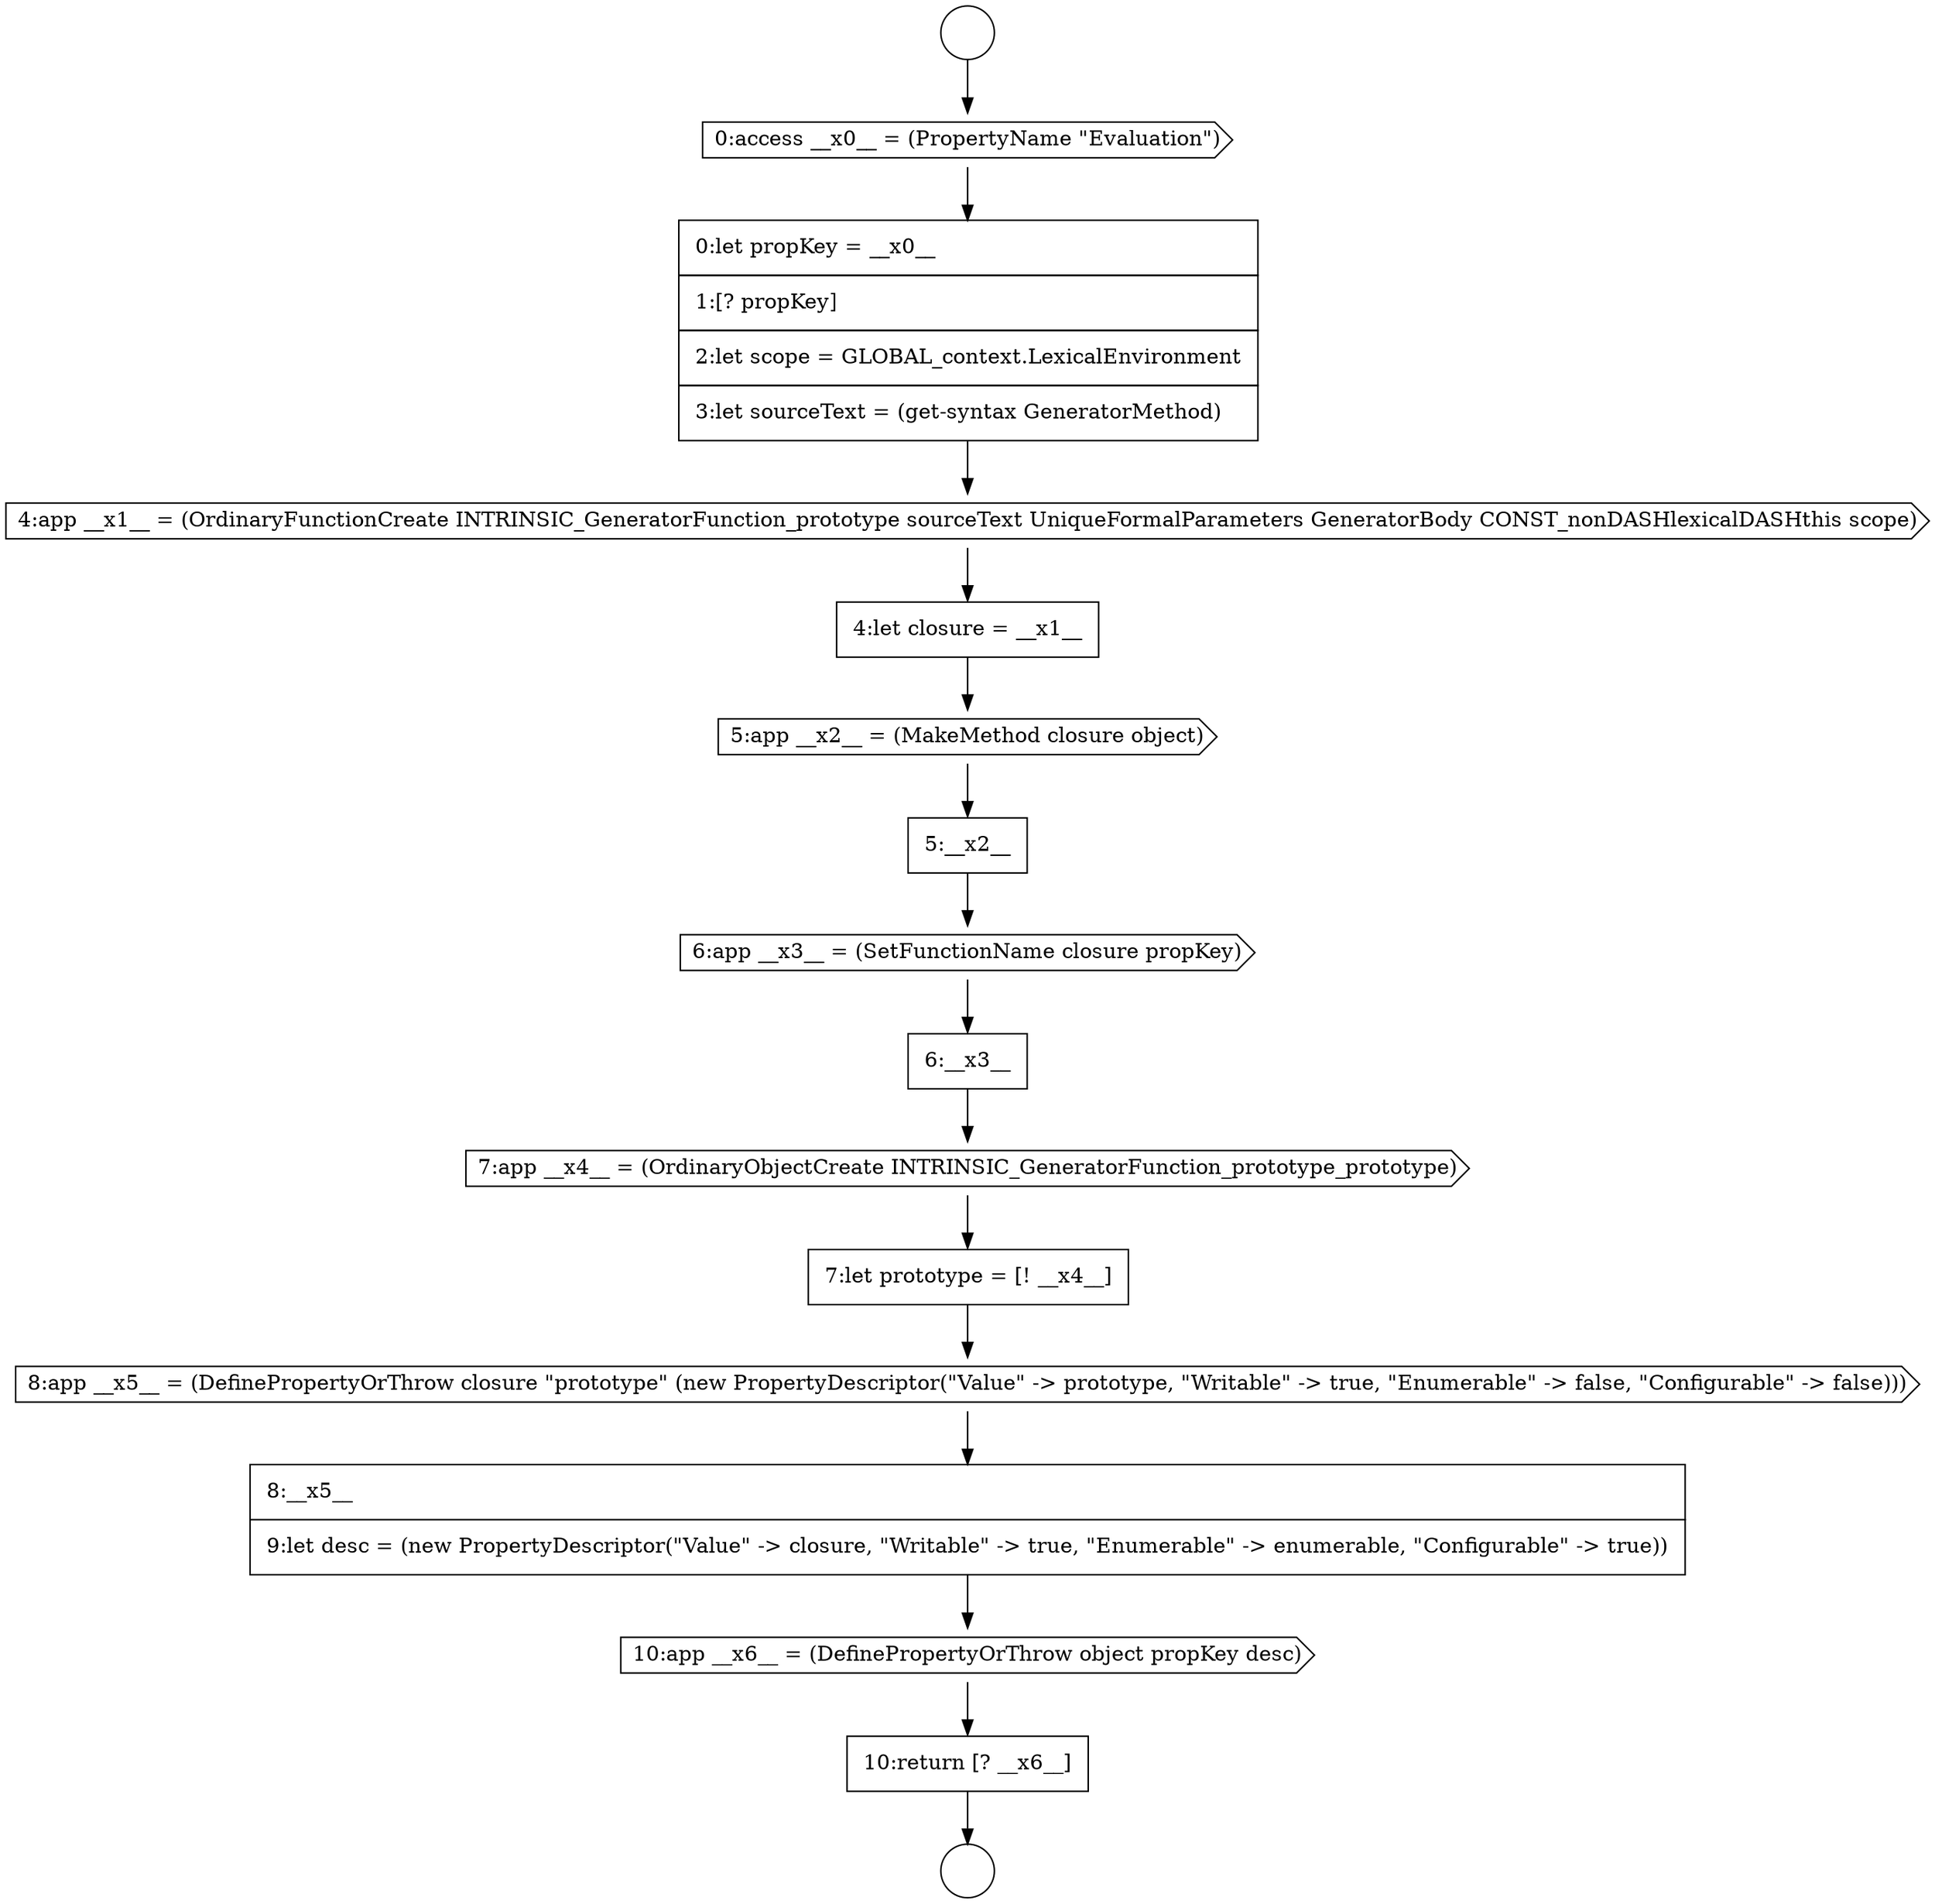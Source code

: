 digraph {
  node9268 [shape=none, margin=0, label=<<font color="black">
    <table border="0" cellborder="1" cellspacing="0" cellpadding="10">
      <tr><td align="left">8:__x5__</td></tr>
      <tr><td align="left">9:let desc = (new PropertyDescriptor(&quot;Value&quot; -&gt; closure, &quot;Writable&quot; -&gt; true, &quot;Enumerable&quot; -&gt; enumerable, &quot;Configurable&quot; -&gt; true))</td></tr>
    </table>
  </font>> color="black" fillcolor="white" style=filled]
  node9261 [shape=cds, label=<<font color="black">5:app __x2__ = (MakeMethod closure object)</font>> color="black" fillcolor="white" style=filled]
  node9266 [shape=none, margin=0, label=<<font color="black">
    <table border="0" cellborder="1" cellspacing="0" cellpadding="10">
      <tr><td align="left">7:let prototype = [! __x4__]</td></tr>
    </table>
  </font>> color="black" fillcolor="white" style=filled]
  node9255 [shape=circle label=" " color="black" fillcolor="white" style=filled]
  node9264 [shape=none, margin=0, label=<<font color="black">
    <table border="0" cellborder="1" cellspacing="0" cellpadding="10">
      <tr><td align="left">6:__x3__</td></tr>
    </table>
  </font>> color="black" fillcolor="white" style=filled]
  node9260 [shape=none, margin=0, label=<<font color="black">
    <table border="0" cellborder="1" cellspacing="0" cellpadding="10">
      <tr><td align="left">4:let closure = __x1__</td></tr>
    </table>
  </font>> color="black" fillcolor="white" style=filled]
  node9258 [shape=none, margin=0, label=<<font color="black">
    <table border="0" cellborder="1" cellspacing="0" cellpadding="10">
      <tr><td align="left">0:let propKey = __x0__</td></tr>
      <tr><td align="left">1:[? propKey]</td></tr>
      <tr><td align="left">2:let scope = GLOBAL_context.LexicalEnvironment</td></tr>
      <tr><td align="left">3:let sourceText = (get-syntax GeneratorMethod)</td></tr>
    </table>
  </font>> color="black" fillcolor="white" style=filled]
  node9263 [shape=cds, label=<<font color="black">6:app __x3__ = (SetFunctionName closure propKey)</font>> color="black" fillcolor="white" style=filled]
  node9259 [shape=cds, label=<<font color="black">4:app __x1__ = (OrdinaryFunctionCreate INTRINSIC_GeneratorFunction_prototype sourceText UniqueFormalParameters GeneratorBody CONST_nonDASHlexicalDASHthis scope)</font>> color="black" fillcolor="white" style=filled]
  node9270 [shape=none, margin=0, label=<<font color="black">
    <table border="0" cellborder="1" cellspacing="0" cellpadding="10">
      <tr><td align="left">10:return [? __x6__]</td></tr>
    </table>
  </font>> color="black" fillcolor="white" style=filled]
  node9257 [shape=cds, label=<<font color="black">0:access __x0__ = (PropertyName &quot;Evaluation&quot;)</font>> color="black" fillcolor="white" style=filled]
  node9262 [shape=none, margin=0, label=<<font color="black">
    <table border="0" cellborder="1" cellspacing="0" cellpadding="10">
      <tr><td align="left">5:__x2__</td></tr>
    </table>
  </font>> color="black" fillcolor="white" style=filled]
  node9265 [shape=cds, label=<<font color="black">7:app __x4__ = (OrdinaryObjectCreate INTRINSIC_GeneratorFunction_prototype_prototype)</font>> color="black" fillcolor="white" style=filled]
  node9267 [shape=cds, label=<<font color="black">8:app __x5__ = (DefinePropertyOrThrow closure &quot;prototype&quot; (new PropertyDescriptor(&quot;Value&quot; -&gt; prototype, &quot;Writable&quot; -&gt; true, &quot;Enumerable&quot; -&gt; false, &quot;Configurable&quot; -&gt; false)))</font>> color="black" fillcolor="white" style=filled]
  node9269 [shape=cds, label=<<font color="black">10:app __x6__ = (DefinePropertyOrThrow object propKey desc)</font>> color="black" fillcolor="white" style=filled]
  node9256 [shape=circle label=" " color="black" fillcolor="white" style=filled]
  node9258 -> node9259 [ color="black"]
  node9262 -> node9263 [ color="black"]
  node9265 -> node9266 [ color="black"]
  node9260 -> node9261 [ color="black"]
  node9259 -> node9260 [ color="black"]
  node9264 -> node9265 [ color="black"]
  node9269 -> node9270 [ color="black"]
  node9267 -> node9268 [ color="black"]
  node9257 -> node9258 [ color="black"]
  node9268 -> node9269 [ color="black"]
  node9270 -> node9256 [ color="black"]
  node9261 -> node9262 [ color="black"]
  node9255 -> node9257 [ color="black"]
  node9263 -> node9264 [ color="black"]
  node9266 -> node9267 [ color="black"]
}
